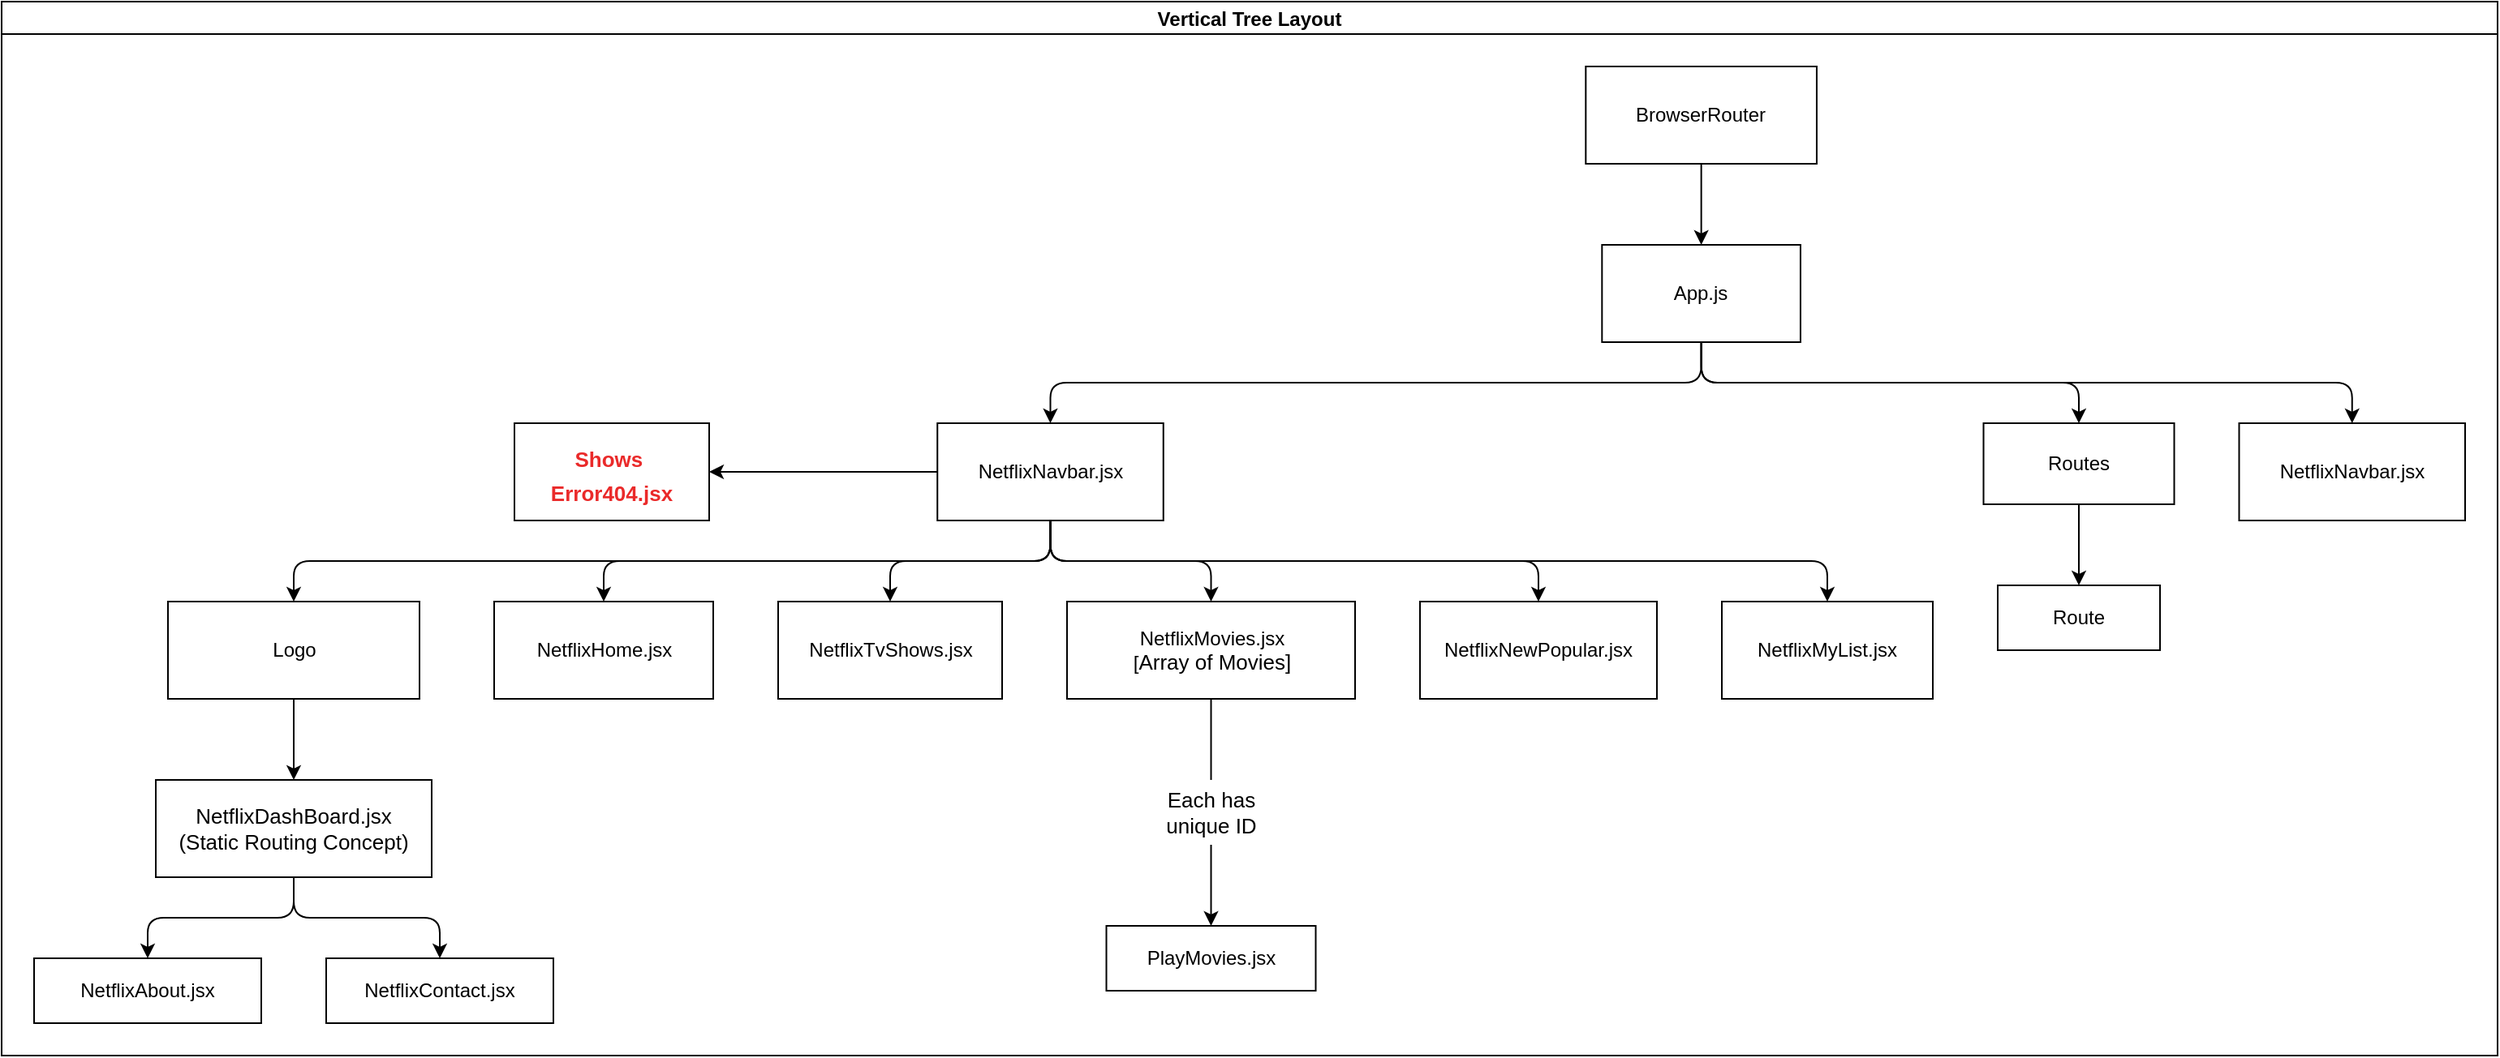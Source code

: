 <mxfile>
    <diagram id="IrkhBJ7IhfRkE-Q5EyV7" name="Page-1">
        <mxGraphModel dx="1714" dy="2569" grid="0" gridSize="10" guides="1" tooltips="1" connect="1" arrows="1" fold="1" page="0" pageScale="1" pageWidth="850" pageHeight="1100" background="none" math="0" shadow="0">
            <root>
                <mxCell id="0"/>
                <mxCell id="1" parent="0"/>
                <mxCell id="69" value="Vertical Tree Layout" style="swimlane;startSize=20;horizontal=1;childLayout=treeLayout;horizontalTree=0;resizable=0;containerType=tree;fontSize=12;labelBackgroundColor=none;fontColor=default;" parent="1" vertex="1">
                    <mxGeometry x="100" y="-970" width="1538" height="650" as="geometry"/>
                </mxCell>
                <mxCell id="70" value="BrowserRouter" style="whiteSpace=wrap;html=1;" parent="69" vertex="1">
                    <mxGeometry x="976.158" y="40" width="142.31" height="60" as="geometry"/>
                </mxCell>
                <mxCell id="71" value="App.js" style="whiteSpace=wrap;html=1;" parent="69" vertex="1">
                    <mxGeometry x="986.158" y="150" width="122.31" height="60" as="geometry"/>
                </mxCell>
                <mxCell id="72" value="" style="edgeStyle=elbowEdgeStyle;elbow=vertical;html=1;rounded=1;curved=0;sourcePerimeterSpacing=0;targetPerimeterSpacing=0;startSize=6;endSize=6;" parent="69" source="70" target="71" edge="1">
                    <mxGeometry relative="1" as="geometry"/>
                </mxCell>
                <mxCell id="73" value="" style="edgeStyle=elbowEdgeStyle;elbow=vertical;html=1;rounded=1;curved=0;sourcePerimeterSpacing=0;targetPerimeterSpacing=0;startSize=6;endSize=6;" parent="69" source="71" target="74" edge="1">
                    <mxGeometry relative="1" as="geometry">
                        <mxPoint x="-6820.15" y="-840" as="sourcePoint"/>
                    </mxGeometry>
                </mxCell>
                <mxCell id="74" value="NetflixNavbar.jsx" style="whiteSpace=wrap;html=1;" parent="69" vertex="1">
                    <mxGeometry x="576.625" y="260" width="139.25" height="60" as="geometry"/>
                </mxCell>
                <mxCell id="75" value="" style="edgeStyle=elbowEdgeStyle;elbow=vertical;html=1;rounded=1;curved=0;sourcePerimeterSpacing=0;targetPerimeterSpacing=0;startSize=6;endSize=6;" parent="69" source="71" target="76" edge="1">
                    <mxGeometry relative="1" as="geometry">
                        <mxPoint x="-6820.15" y="-840" as="sourcePoint"/>
                    </mxGeometry>
                </mxCell>
                <mxCell id="76" value="Routes" style="whiteSpace=wrap;html=1;" parent="69" vertex="1">
                    <mxGeometry x="1221.25" y="260" width="117.5" height="50" as="geometry"/>
                </mxCell>
                <mxCell id="77" value="" style="edgeStyle=elbowEdgeStyle;elbow=vertical;html=1;rounded=1;curved=0;sourcePerimeterSpacing=0;targetPerimeterSpacing=0;startSize=6;endSize=6;" parent="69" source="76" target="78" edge="1">
                    <mxGeometry relative="1" as="geometry">
                        <mxPoint x="-6750.15" y="-750" as="sourcePoint"/>
                    </mxGeometry>
                </mxCell>
                <mxCell id="78" value="Route" style="whiteSpace=wrap;html=1;" parent="69" vertex="1">
                    <mxGeometry x="1230" y="360" width="100" height="40" as="geometry"/>
                </mxCell>
                <mxCell id="79" value="" style="edgeStyle=elbowEdgeStyle;elbow=vertical;html=1;rounded=1;curved=0;sourcePerimeterSpacing=0;targetPerimeterSpacing=0;startSize=6;endSize=6;" parent="69" source="74" target="80" edge="1">
                    <mxGeometry relative="1" as="geometry">
                        <mxPoint x="-6750.15" y="-750" as="sourcePoint"/>
                    </mxGeometry>
                </mxCell>
                <mxCell id="80" value="Logo" style="whiteSpace=wrap;html=1;" parent="69" vertex="1">
                    <mxGeometry x="102.5" y="370" width="155" height="60" as="geometry"/>
                </mxCell>
                <mxCell id="81" value="" style="edgeStyle=elbowEdgeStyle;elbow=vertical;html=1;rounded=1;curved=0;sourcePerimeterSpacing=0;targetPerimeterSpacing=0;startSize=6;endSize=6;" parent="69" source="74" target="82" edge="1">
                    <mxGeometry relative="1" as="geometry">
                        <mxPoint x="-6750.15" y="-750" as="sourcePoint"/>
                    </mxGeometry>
                </mxCell>
                <mxCell id="82" value="NetflixHome.jsx" style="whiteSpace=wrap;html=1;" parent="69" vertex="1">
                    <mxGeometry x="303.5" y="370" width="135" height="60" as="geometry"/>
                </mxCell>
                <mxCell id="83" value="" style="edgeStyle=elbowEdgeStyle;elbow=vertical;html=1;rounded=1;curved=0;sourcePerimeterSpacing=0;targetPerimeterSpacing=0;startSize=6;endSize=6;" parent="69" source="74" target="84" edge="1">
                    <mxGeometry relative="1" as="geometry">
                        <mxPoint x="-6575.15" y="-750" as="sourcePoint"/>
                    </mxGeometry>
                </mxCell>
                <mxCell id="84" value="NetflixTvShows.jsx" style="whiteSpace=wrap;html=1;" parent="69" vertex="1">
                    <mxGeometry x="478.5" y="370" width="138" height="60" as="geometry"/>
                </mxCell>
                <mxCell id="85" value="" style="edgeStyle=elbowEdgeStyle;elbow=vertical;html=1;rounded=1;curved=0;sourcePerimeterSpacing=0;targetPerimeterSpacing=0;startSize=6;endSize=6;" parent="69" source="74" target="86" edge="1">
                    <mxGeometry relative="1" as="geometry">
                        <mxPoint x="-6295.15" y="-750" as="sourcePoint"/>
                    </mxGeometry>
                </mxCell>
                <mxCell id="86" value="NetflixMovies.jsx&lt;br&gt;[&lt;span style=&quot;font-size: 13px;&quot;&gt;Array of Movies]&lt;/span&gt;" style="whiteSpace=wrap;html=1;" parent="69" vertex="1">
                    <mxGeometry x="656.5" y="370" width="177.5" height="60" as="geometry"/>
                </mxCell>
                <mxCell id="87" value="" style="edgeStyle=elbowEdgeStyle;elbow=vertical;html=1;rounded=1;curved=0;sourcePerimeterSpacing=0;targetPerimeterSpacing=0;startSize=6;endSize=6;" parent="69" source="74" target="88" edge="1">
                    <mxGeometry relative="1" as="geometry">
                        <mxPoint x="-5910.15" y="-750" as="sourcePoint"/>
                    </mxGeometry>
                </mxCell>
                <mxCell id="88" value="NetflixNewPopular.jsx" style="whiteSpace=wrap;html=1;" parent="69" vertex="1">
                    <mxGeometry x="874" y="370" width="146" height="60" as="geometry"/>
                </mxCell>
                <mxCell id="97" value="" style="edgeStyle=elbowEdgeStyle;elbow=vertical;html=1;rounded=1;curved=0;sourcePerimeterSpacing=0;targetPerimeterSpacing=0;startSize=6;endSize=6;" parent="69" source="74" target="98" edge="1">
                    <mxGeometry relative="1" as="geometry">
                        <mxPoint x="-3405.4" y="-830" as="sourcePoint"/>
                    </mxGeometry>
                </mxCell>
                <mxCell id="98" value="NetflixMyList.jsx" style="whiteSpace=wrap;html=1;" parent="69" vertex="1">
                    <mxGeometry x="1060" y="370" width="130" height="60" as="geometry"/>
                </mxCell>
                <mxCell id="100" value="" style="edgeStyle=elbowEdgeStyle;elbow=vertical;html=1;rounded=1;curved=0;sourcePerimeterSpacing=0;targetPerimeterSpacing=0;startSize=6;endSize=6;" parent="69" source="80" target="101" edge="1">
                    <mxGeometry relative="1" as="geometry">
                        <mxPoint x="-1503.647" y="-770" as="sourcePoint"/>
                    </mxGeometry>
                </mxCell>
                <mxCell id="101" value="&lt;font style=&quot;font-size: 13px;&quot;&gt;NetflixDashBoard.jsx&lt;br style=&quot;font-size: 13px;&quot;&gt;(Static Routing Concept)&lt;/font&gt;" style="whiteSpace=wrap;html=1;fontSize=13;labelBackgroundColor=none;" parent="69" vertex="1">
                    <mxGeometry x="95" y="480" width="170" height="60" as="geometry"/>
                </mxCell>
                <mxCell id="102" value="" style="edgeStyle=elbowEdgeStyle;elbow=vertical;html=1;rounded=1;curved=0;sourcePerimeterSpacing=0;targetPerimeterSpacing=0;startSize=6;endSize=6;" parent="69" source="101" target="103" edge="1">
                    <mxGeometry relative="1" as="geometry">
                        <mxPoint x="-1892.397" y="-680" as="sourcePoint"/>
                    </mxGeometry>
                </mxCell>
                <mxCell id="103" value="NetflixAbout.jsx" style="whiteSpace=wrap;html=1;" parent="69" vertex="1">
                    <mxGeometry x="20" y="590" width="140" height="40" as="geometry"/>
                </mxCell>
                <mxCell id="104" value="" style="edgeStyle=elbowEdgeStyle;elbow=vertical;html=1;rounded=1;curved=0;sourcePerimeterSpacing=0;targetPerimeterSpacing=0;startSize=6;endSize=6;" parent="69" source="101" target="105" edge="1">
                    <mxGeometry relative="1" as="geometry">
                        <mxPoint x="-1892.397" y="-680" as="sourcePoint"/>
                    </mxGeometry>
                </mxCell>
                <mxCell id="105" value="NetflixContact.jsx" style="whiteSpace=wrap;html=1;" parent="69" vertex="1">
                    <mxGeometry x="200" y="590" width="140" height="40" as="geometry"/>
                </mxCell>
                <mxCell id="110" value="" style="edgeStyle=elbowEdgeStyle;elbow=vertical;html=1;rounded=1;curved=0;sourcePerimeterSpacing=0;targetPerimeterSpacing=0;startSize=6;endSize=6;" parent="69" source="71" target="111" edge="1">
                    <mxGeometry relative="1" as="geometry">
                        <mxPoint x="302.155" y="-880" as="sourcePoint"/>
                    </mxGeometry>
                </mxCell>
                <mxCell id="111" value="NetflixNavbar.jsx" style="whiteSpace=wrap;html=1;" parent="69" vertex="1">
                    <mxGeometry x="1378.75" y="260" width="139.25" height="60" as="geometry"/>
                </mxCell>
                <mxCell id="120" value="&lt;p style=&quot;color: rgb(234, 42, 42); font-weight: 700; line-height: 0%;&quot;&gt;Shows&amp;nbsp;&lt;/p&gt;&lt;span style=&quot;color: rgb(234, 42, 42); font-weight: 700;&quot;&gt;Error404.jsx&lt;/span&gt;" style="rounded=0;whiteSpace=wrap;html=1;labelBackgroundColor=none;labelBorderColor=none;fontSize=13;align=center;" parent="69" vertex="1">
                    <mxGeometry x="316" y="260" width="120" height="60" as="geometry"/>
                </mxCell>
                <mxCell id="121" value="" style="edgeStyle=elbowEdgeStyle;elbow=vertical;html=1;rounded=1;curved=0;targetPerimeterSpacing=0;startSize=6;endSize=6;startArrow=none;" parent="69" source="126" target="122" edge="1">
                    <mxGeometry relative="1" as="geometry">
                        <mxPoint x="785.75" y="-770" as="sourcePoint"/>
                    </mxGeometry>
                </mxCell>
                <mxCell id="122" value="PlayMovies.jsx" style="whiteSpace=wrap;html=1;" parent="69" vertex="1">
                    <mxGeometry x="680.75" y="570" width="129" height="40" as="geometry"/>
                </mxCell>
                <mxCell id="127" value="" style="edgeStyle=elbowEdgeStyle;elbow=vertical;html=1;rounded=1;curved=0;sourcePerimeterSpacing=0;startSize=6;endSize=6;endArrow=none;" parent="69" source="86" target="126" edge="1">
                    <mxGeometry relative="1" as="geometry">
                        <mxPoint x="845.25" y="-660" as="sourcePoint"/>
                        <mxPoint x="845.25" y="-610" as="targetPoint"/>
                    </mxGeometry>
                </mxCell>
                <mxCell id="126" value="Each has &lt;br&gt;unique ID" style="text;html=1;align=center;verticalAlign=middle;resizable=0;points=[];autosize=1;strokeColor=none;fillColor=none;fontSize=13;fontColor=default;" parent="69" vertex="1">
                    <mxGeometry x="705.25" y="480" width="80" height="40" as="geometry"/>
                </mxCell>
                <mxCell id="117" style="edgeStyle=none;html=1;exitX=0;exitY=0.5;exitDx=0;exitDy=0;fontSize=13;fontColor=#ea2a2a;labelBorderColor=default;entryX=1;entryY=0.5;entryDx=0;entryDy=0;" parent="69" source="74" target="120" edge="1">
                    <mxGeometry relative="1" as="geometry">
                        <mxPoint x="330" y="169.667" as="targetPoint"/>
                    </mxGeometry>
                </mxCell>
            </root>
        </mxGraphModel>
    </diagram>
</mxfile>